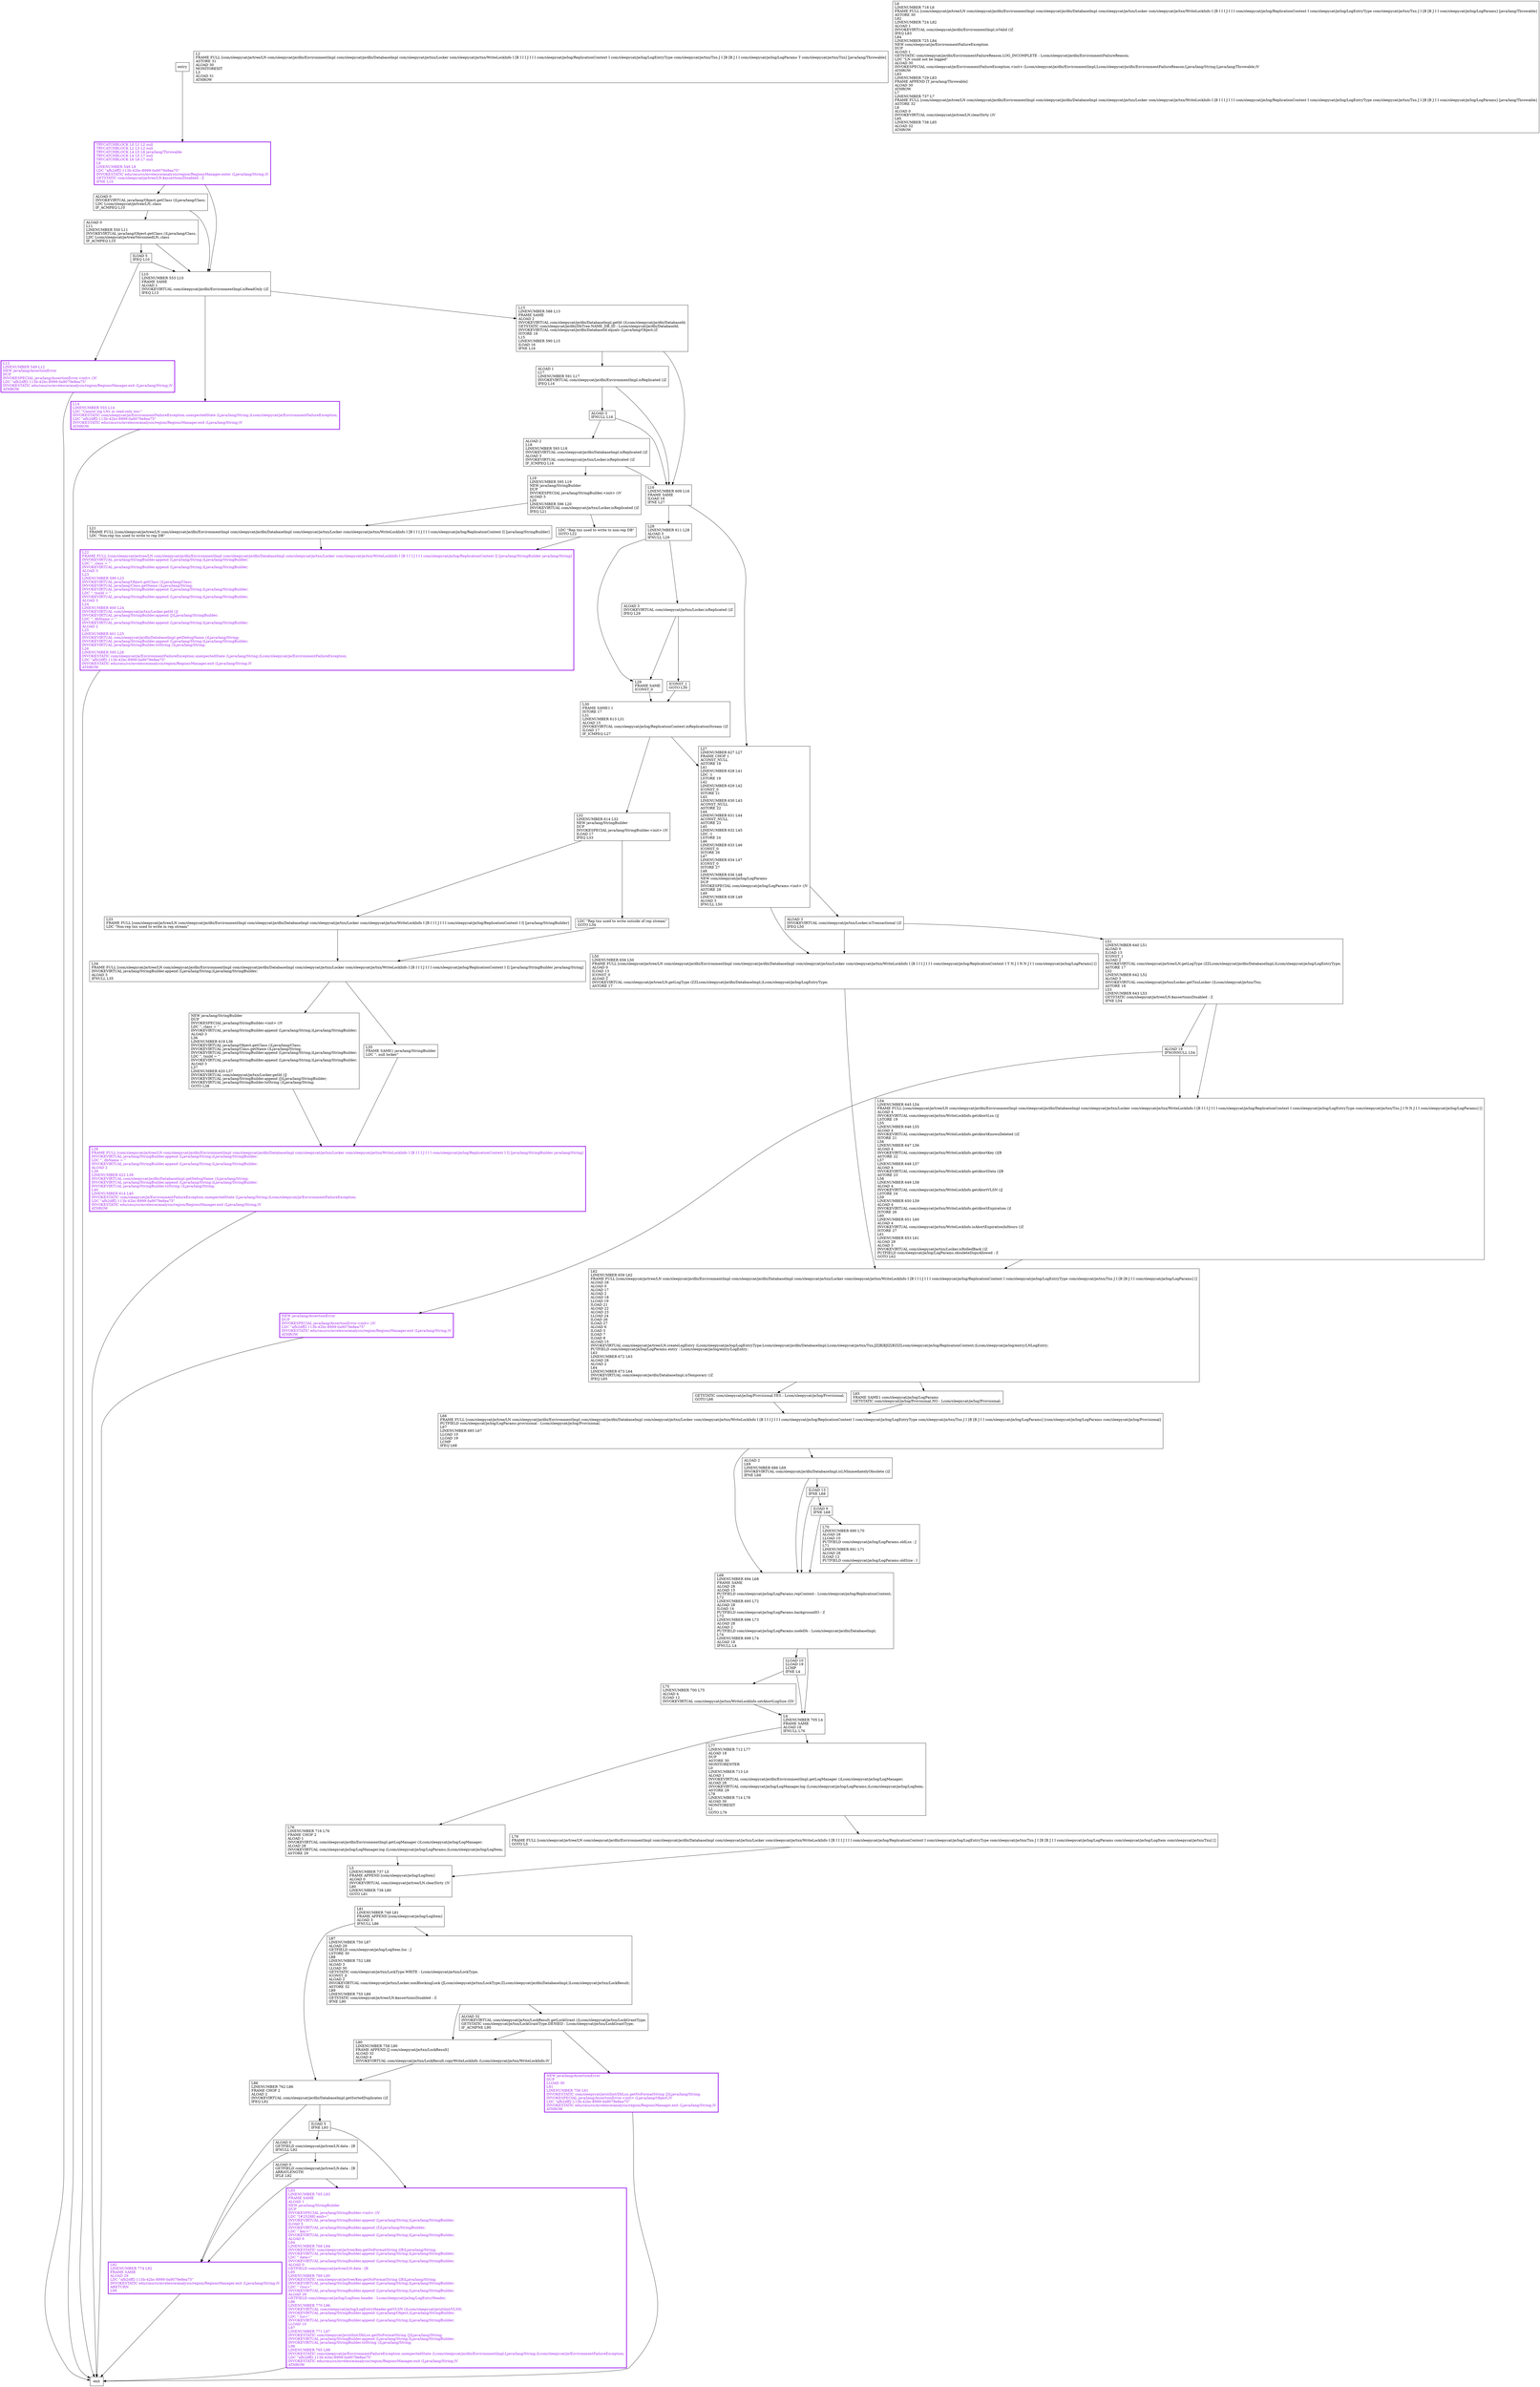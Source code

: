 digraph logInternal {
node [shape=record];
2126874419 [label="L54\lLINENUMBER 645 L54\lFRAME FULL [com/sleepycat/je/tree/LN com/sleepycat/je/dbi/EnvironmentImpl com/sleepycat/je/dbi/DatabaseImpl com/sleepycat/je/txn/Locker com/sleepycat/je/txn/WriteLockInfo I [B I I I J I I I com/sleepycat/je/log/ReplicationContext I com/sleepycat/je/log/LogEntryType com/sleepycat/je/txn/Txn J I N N J I I com/sleepycat/je/log/LogParams] []\lALOAD 4\lINVOKEVIRTUAL com/sleepycat/je/txn/WriteLockInfo.getAbortLsn ()J\lLSTORE 19\lL55\lLINENUMBER 646 L55\lALOAD 4\lINVOKEVIRTUAL com/sleepycat/je/txn/WriteLockInfo.getAbortKnownDeleted ()Z\lISTORE 21\lL56\lLINENUMBER 647 L56\lALOAD 4\lINVOKEVIRTUAL com/sleepycat/je/txn/WriteLockInfo.getAbortKey ()[B\lASTORE 22\lL57\lLINENUMBER 648 L57\lALOAD 4\lINVOKEVIRTUAL com/sleepycat/je/txn/WriteLockInfo.getAbortData ()[B\lASTORE 23\lL58\lLINENUMBER 649 L58\lALOAD 4\lINVOKEVIRTUAL com/sleepycat/je/txn/WriteLockInfo.getAbortVLSN ()J\lLSTORE 24\lL59\lLINENUMBER 650 L59\lALOAD 4\lINVOKEVIRTUAL com/sleepycat/je/txn/WriteLockInfo.getAbortExpiration ()I\lISTORE 26\lL60\lLINENUMBER 651 L60\lALOAD 4\lINVOKEVIRTUAL com/sleepycat/je/txn/WriteLockInfo.isAbortExpirationInHours ()Z\lISTORE 27\lL61\lLINENUMBER 653 L61\lALOAD 28\lALOAD 3\lINVOKEVIRTUAL com/sleepycat/je/txn/Locker.isRolledBack ()Z\lPUTFIELD com/sleepycat/je/log/LogParams.obsoleteDupsAllowed : Z\lGOTO L62\l"];
1934397433 [label="ILOAD 5\lIFEQ L10\l"];
1714358342 [label="L76\lLINENUMBER 716 L76\lFRAME CHOP 2\lALOAD 1\lINVOKEVIRTUAL com/sleepycat/je/dbi/EnvironmentImpl.getLogManager ()Lcom/sleepycat/je/log/LogManager;\lALOAD 28\lINVOKEVIRTUAL com/sleepycat/je/log/LogManager.log (Lcom/sleepycat/je/log/LogParams;)Lcom/sleepycat/je/log/LogItem;\lASTORE 29\l"];
807767016 [label="L93\lLINENUMBER 765 L93\lFRAME SAME\lALOAD 1\lNEW java/lang/StringBuilder\lDUP\lINVOKESPECIAL java/lang/StringBuilder.\<init\> ()V\lLDC \"[#25288] emb=\"\lINVOKEVIRTUAL java/lang/StringBuilder.append (Ljava/lang/String;)Ljava/lang/StringBuilder;\lILOAD 5\lINVOKEVIRTUAL java/lang/StringBuilder.append (Z)Ljava/lang/StringBuilder;\lLDC \" key=\"\lINVOKEVIRTUAL java/lang/StringBuilder.append (Ljava/lang/String;)Ljava/lang/StringBuilder;\lALOAD 6\lL94\lLINENUMBER 768 L94\lINVOKESTATIC com/sleepycat/je/tree/Key.getNoFormatString ([B)Ljava/lang/String;\lINVOKEVIRTUAL java/lang/StringBuilder.append (Ljava/lang/String;)Ljava/lang/StringBuilder;\lLDC \" data=\"\lINVOKEVIRTUAL java/lang/StringBuilder.append (Ljava/lang/String;)Ljava/lang/StringBuilder;\lALOAD 0\lGETFIELD com/sleepycat/je/tree/LN.data : [B\lL95\lLINENUMBER 769 L95\lINVOKESTATIC com/sleepycat/je/tree/Key.getNoFormatString ([B)Ljava/lang/String;\lINVOKEVIRTUAL java/lang/StringBuilder.append (Ljava/lang/String;)Ljava/lang/StringBuilder;\lLDC \" vlsn=\"\lINVOKEVIRTUAL java/lang/StringBuilder.append (Ljava/lang/String;)Ljava/lang/StringBuilder;\lALOAD 29\lGETFIELD com/sleepycat/je/log/LogItem.header : Lcom/sleepycat/je/log/LogEntryHeader;\lL96\lLINENUMBER 770 L96\lINVOKEVIRTUAL com/sleepycat/je/log/LogEntryHeader.getVLSN ()Lcom/sleepycat/je/utilint/VLSN;\lINVOKEVIRTUAL java/lang/StringBuilder.append (Ljava/lang/Object;)Ljava/lang/StringBuilder;\lLDC \" lsn=\"\lINVOKEVIRTUAL java/lang/StringBuilder.append (Ljava/lang/String;)Ljava/lang/StringBuilder;\lLLOAD 10\lL97\lLINENUMBER 771 L97\lINVOKESTATIC com/sleepycat/je/utilint/DbLsn.getNoFormatString (J)Ljava/lang/String;\lINVOKEVIRTUAL java/lang/StringBuilder.append (Ljava/lang/String;)Ljava/lang/StringBuilder;\lINVOKEVIRTUAL java/lang/StringBuilder.toString ()Ljava/lang/String;\lL98\lLINENUMBER 765 L98\lINVOKESTATIC com/sleepycat/je/EnvironmentFailureException.unexpectedState (Lcom/sleepycat/je/dbi/EnvironmentImpl;Ljava/lang/String;)Lcom/sleepycat/je/EnvironmentFailureException;\lLDC \"afb2dff2-113b-42bc-8999-0a9079e8ea75\"\lINVOKESTATIC edu/cmu/cs/mvelezce/analysis/region/RegionsManager.exit (Ljava/lang/String;)V\lATHROW\l"];
1219959395 [label="ALOAD 0\lL11\lLINENUMBER 550 L11\lINVOKEVIRTUAL java/lang/Object.getClass ()Ljava/lang/Class;\lLDC Lcom/sleepycat/je/tree/VersionedLN;.class\lIF_ACMPEQ L10\l"];
1248548068 [label="LDC \"Rep txn used to write to non-rep DB\"\lGOTO L22\l"];
1560331333 [label="L16\lLINENUMBER 609 L16\lFRAME SAME\lILOAD 16\lIFNE L27\l"];
536197942 [label="L70\lLINENUMBER 690 L70\lALOAD 28\lLLOAD 10\lPUTFIELD com/sleepycat/je/log/LogParams.oldLsn : J\lL71\lLINENUMBER 691 L71\lALOAD 28\lILOAD 12\lPUTFIELD com/sleepycat/je/log/LogParams.oldSize : I\l"];
1009964099 [label="ALOAD 0\lINVOKEVIRTUAL java/lang/Object.getClass ()Ljava/lang/Class;\lLDC Lcom/sleepycat/je/tree/LN;.class\lIF_ACMPEQ L10\l"];
1772664788 [label="L92\lLINENUMBER 774 L92\lFRAME SAME\lALOAD 29\lLDC \"afb2dff2-113b-42bc-8999-0a9079e8ea75\"\lINVOKESTATIC edu/cmu/cs/mvelezce/analysis/region/RegionsManager.exit (Ljava/lang/String;)V\lARETURN\lL99\l"];
147603718 [label="L35\lFRAME SAME1 java/lang/StringBuilder\lLDC \", null locker\"\l"];
11502426 [label="NEW java/lang/StringBuilder\lDUP\lINVOKESPECIAL java/lang/StringBuilder.\<init\> ()V\lLDC \", class = \"\lINVOKEVIRTUAL java/lang/StringBuilder.append (Ljava/lang/String;)Ljava/lang/StringBuilder;\lALOAD 3\lL36\lLINENUMBER 619 L36\lINVOKEVIRTUAL java/lang/Object.getClass ()Ljava/lang/Class;\lINVOKEVIRTUAL java/lang/Class.getName ()Ljava/lang/String;\lINVOKEVIRTUAL java/lang/StringBuilder.append (Ljava/lang/String;)Ljava/lang/StringBuilder;\lLDC \", txnId = \"\lINVOKEVIRTUAL java/lang/StringBuilder.append (Ljava/lang/String;)Ljava/lang/StringBuilder;\lALOAD 3\lL37\lLINENUMBER 620 L37\lINVOKEVIRTUAL com/sleepycat/je/txn/Locker.getId ()J\lINVOKEVIRTUAL java/lang/StringBuilder.append (J)Ljava/lang/StringBuilder;\lINVOKEVIRTUAL java/lang/StringBuilder.toString ()Ljava/lang/String;\lGOTO L38\l"];
237050238 [label="ALOAD 2\lL18\lLINENUMBER 593 L18\lINVOKEVIRTUAL com/sleepycat/je/dbi/DatabaseImpl.isReplicated ()Z\lALOAD 3\lINVOKEVIRTUAL com/sleepycat/je/txn/Locker.isReplicated ()Z\lIF_ICMPEQ L16\l"];
1568879296 [label="ALOAD 2\lL69\lLINENUMBER 686 L69\lINVOKEVIRTUAL com/sleepycat/je/dbi/DatabaseImpl.isLNImmediatelyObsolete ()Z\lIFNE L68\l"];
1220448640 [label="L4\lLINENUMBER 705 L4\lFRAME SAME\lALOAD 18\lIFNULL L76\l"];
858018298 [label="L19\lLINENUMBER 595 L19\lNEW java/lang/StringBuilder\lDUP\lINVOKESPECIAL java/lang/StringBuilder.\<init\> ()V\lALOAD 3\lL20\lLINENUMBER 596 L20\lINVOKEVIRTUAL com/sleepycat/je/txn/Locker.isReplicated ()Z\lIFEQ L21\l"];
1529126714 [label="LLOAD 10\lLLOAD 19\lLCMP\lIFNE L4\l"];
1750964535 [label="L21\lFRAME FULL [com/sleepycat/je/tree/LN com/sleepycat/je/dbi/EnvironmentImpl com/sleepycat/je/dbi/DatabaseImpl com/sleepycat/je/txn/Locker com/sleepycat/je/txn/WriteLockInfo I [B I I I J I I I com/sleepycat/je/log/ReplicationContext I] [java/lang/StringBuilder]\lLDC \"Non-rep txn used to write to rep DB\"\l"];
1283939902 [label="L22\lFRAME FULL [com/sleepycat/je/tree/LN com/sleepycat/je/dbi/EnvironmentImpl com/sleepycat/je/dbi/DatabaseImpl com/sleepycat/je/txn/Locker com/sleepycat/je/txn/WriteLockInfo I [B I I I J I I I com/sleepycat/je/log/ReplicationContext I] [java/lang/StringBuilder java/lang/String]\lINVOKEVIRTUAL java/lang/StringBuilder.append (Ljava/lang/String;)Ljava/lang/StringBuilder;\lLDC \", class = \"\lINVOKEVIRTUAL java/lang/StringBuilder.append (Ljava/lang/String;)Ljava/lang/StringBuilder;\lALOAD 3\lL23\lLINENUMBER 599 L23\lINVOKEVIRTUAL java/lang/Object.getClass ()Ljava/lang/Class;\lINVOKEVIRTUAL java/lang/Class.getName ()Ljava/lang/String;\lINVOKEVIRTUAL java/lang/StringBuilder.append (Ljava/lang/String;)Ljava/lang/StringBuilder;\lLDC \", txnId = \"\lINVOKEVIRTUAL java/lang/StringBuilder.append (Ljava/lang/String;)Ljava/lang/StringBuilder;\lALOAD 3\lL24\lLINENUMBER 600 L24\lINVOKEVIRTUAL com/sleepycat/je/txn/Locker.getId ()J\lINVOKEVIRTUAL java/lang/StringBuilder.append (J)Ljava/lang/StringBuilder;\lLDC \", dbName = \"\lINVOKEVIRTUAL java/lang/StringBuilder.append (Ljava/lang/String;)Ljava/lang/StringBuilder;\lALOAD 2\lL25\lLINENUMBER 601 L25\lINVOKEVIRTUAL com/sleepycat/je/dbi/DatabaseImpl.getDebugName ()Ljava/lang/String;\lINVOKEVIRTUAL java/lang/StringBuilder.append (Ljava/lang/String;)Ljava/lang/StringBuilder;\lINVOKEVIRTUAL java/lang/StringBuilder.toString ()Ljava/lang/String;\lL26\lLINENUMBER 595 L26\lINVOKESTATIC com/sleepycat/je/EnvironmentFailureException.unexpectedState (Ljava/lang/String;)Lcom/sleepycat/je/EnvironmentFailureException;\lLDC \"afb2dff2-113b-42bc-8999-0a9079e8ea75\"\lINVOKESTATIC edu/cmu/cs/mvelezce/analysis/region/RegionsManager.exit (Ljava/lang/String;)V\lATHROW\l"];
610029836 [label="L68\lLINENUMBER 694 L68\lFRAME SAME\lALOAD 28\lALOAD 15\lPUTFIELD com/sleepycat/je/log/LogParams.repContext : Lcom/sleepycat/je/log/ReplicationContext;\lL72\lLINENUMBER 695 L72\lALOAD 28\lILOAD 14\lPUTFIELD com/sleepycat/je/log/LogParams.backgroundIO : Z\lL73\lLINENUMBER 696 L73\lALOAD 28\lALOAD 2\lPUTFIELD com/sleepycat/je/log/LogParams.nodeDb : Lcom/sleepycat/je/dbi/DatabaseImpl;\lL74\lLINENUMBER 699 L74\lALOAD 18\lIFNULL L4\l"];
2018074230 [label="L66\lFRAME FULL [com/sleepycat/je/tree/LN com/sleepycat/je/dbi/EnvironmentImpl com/sleepycat/je/dbi/DatabaseImpl com/sleepycat/je/txn/Locker com/sleepycat/je/txn/WriteLockInfo I [B I I I J I I I com/sleepycat/je/log/ReplicationContext I com/sleepycat/je/log/LogEntryType com/sleepycat/je/txn/Txn J I [B [B J I I com/sleepycat/je/log/LogParams] [com/sleepycat/je/log/LogParams com/sleepycat/je/log/Provisional]\lPUTFIELD com/sleepycat/je/log/LogParams.provisional : Lcom/sleepycat/je/log/Provisional;\lL67\lLINENUMBER 685 L67\lLLOAD 10\lLLOAD 19\lLCMP\lIFEQ L68\l"];
1807382943 [label="ALOAD 18\lIFNONNULL L54\l"];
1102476015 [label="L38\lFRAME FULL [com/sleepycat/je/tree/LN com/sleepycat/je/dbi/EnvironmentImpl com/sleepycat/je/dbi/DatabaseImpl com/sleepycat/je/txn/Locker com/sleepycat/je/txn/WriteLockInfo I [B I I I J I I I com/sleepycat/je/log/ReplicationContext I I] [java/lang/StringBuilder java/lang/String]\lINVOKEVIRTUAL java/lang/StringBuilder.append (Ljava/lang/String;)Ljava/lang/StringBuilder;\lLDC \", dbName = \"\lINVOKEVIRTUAL java/lang/StringBuilder.append (Ljava/lang/String;)Ljava/lang/StringBuilder;\lALOAD 2\lL39\lLINENUMBER 622 L39\lINVOKEVIRTUAL com/sleepycat/je/dbi/DatabaseImpl.getDebugName ()Ljava/lang/String;\lINVOKEVIRTUAL java/lang/StringBuilder.append (Ljava/lang/String;)Ljava/lang/StringBuilder;\lINVOKEVIRTUAL java/lang/StringBuilder.toString ()Ljava/lang/String;\lL40\lLINENUMBER 614 L40\lINVOKESTATIC com/sleepycat/je/EnvironmentFailureException.unexpectedState (Ljava/lang/String;)Lcom/sleepycat/je/EnvironmentFailureException;\lLDC \"afb2dff2-113b-42bc-8999-0a9079e8ea75\"\lINVOKESTATIC edu/cmu/cs/mvelezce/analysis/region/RegionsManager.exit (Ljava/lang/String;)V\lATHROW\l"];
1802439874 [label="ILOAD 13\lIFNE L68\l"];
443675519 [label="ALOAD 3\lINVOKEVIRTUAL com/sleepycat/je/txn/Locker.isTransactional ()Z\lIFEQ L50\l"];
1072800127 [label="ALOAD 3\lINVOKEVIRTUAL com/sleepycat/je/txn/Locker.isReplicated ()Z\lIFEQ L29\l"];
1484822842 [label="L62\lLINENUMBER 659 L62\lFRAME FULL [com/sleepycat/je/tree/LN com/sleepycat/je/dbi/EnvironmentImpl com/sleepycat/je/dbi/DatabaseImpl com/sleepycat/je/txn/Locker com/sleepycat/je/txn/WriteLockInfo I [B I I I J I I I com/sleepycat/je/log/ReplicationContext I com/sleepycat/je/log/LogEntryType com/sleepycat/je/txn/Txn J I [B [B J I I com/sleepycat/je/log/LogParams] []\lALOAD 28\lALOAD 0\lALOAD 17\lALOAD 2\lALOAD 18\lLLOAD 19\lILOAD 21\lALOAD 22\lALOAD 23\lLLOAD 24\lILOAD 26\lILOAD 27\lALOAD 6\lILOAD 5\lILOAD 7\lILOAD 8\lALOAD 15\lINVOKEVIRTUAL com/sleepycat/je/tree/LN.createLogEntry (Lcom/sleepycat/je/log/LogEntryType;Lcom/sleepycat/je/dbi/DatabaseImpl;Lcom/sleepycat/je/txn/Txn;JZ[B[BJIZ[BZIZLcom/sleepycat/je/log/ReplicationContext;)Lcom/sleepycat/je/log/entry/LNLogEntry;\lPUTFIELD com/sleepycat/je/log/LogParams.entry : Lcom/sleepycat/je/log/entry/LogEntry;\lL63\lLINENUMBER 672 L63\lALOAD 28\lALOAD 2\lL64\lLINENUMBER 673 L64\lINVOKEVIRTUAL com/sleepycat/je/dbi/DatabaseImpl.isTemporary ()Z\lIFEQ L65\l"];
129283084 [label="ALOAD 3\lIFNULL L16\l"];
160739457 [label="ICONST_1\lGOTO L30\l"];
731097949 [label="L75\lLINENUMBER 700 L75\lALOAD 4\lILOAD 12\lINVOKEVIRTUAL com/sleepycat/je/txn/WriteLockInfo.setAbortLogSize (I)V\l"];
621210273 [label="ALOAD 32\lINVOKEVIRTUAL com/sleepycat/je/txn/LockResult.getLockGrant ()Lcom/sleepycat/je/txn/LockGrantType;\lGETSTATIC com/sleepycat/je/txn/LockGrantType.DENIED : Lcom/sleepycat/je/txn/LockGrantType;\lIF_ACMPNE L90\l"];
2090888399 [label="L32\lLINENUMBER 614 L32\lNEW java/lang/StringBuilder\lDUP\lINVOKESPECIAL java/lang/StringBuilder.\<init\> ()V\lILOAD 17\lIFEQ L33\l"];
1818113752 [label="L2\lFRAME FULL [com/sleepycat/je/tree/LN com/sleepycat/je/dbi/EnvironmentImpl com/sleepycat/je/dbi/DatabaseImpl com/sleepycat/je/txn/Locker com/sleepycat/je/txn/WriteLockInfo I [B I I I J I I I com/sleepycat/je/log/ReplicationContext I com/sleepycat/je/log/LogEntryType com/sleepycat/je/txn/Txn J I [B [B J I I com/sleepycat/je/log/LogParams T com/sleepycat/je/txn/Txn] [java/lang/Throwable]\lASTORE 31\lALOAD 30\lMONITOREXIT\lL3\lALOAD 31\lATHROW\l"];
1438774780 [label="L13\lLINENUMBER 588 L13\lFRAME SAME\lALOAD 2\lINVOKEVIRTUAL com/sleepycat/je/dbi/DatabaseImpl.getId ()Lcom/sleepycat/je/dbi/DatabaseId;\lGETSTATIC com/sleepycat/je/dbi/DbTree.NAME_DB_ID : Lcom/sleepycat/je/dbi/DatabaseId;\lINVOKEVIRTUAL com/sleepycat/je/dbi/DatabaseId.equals (Ljava/lang/Object;)Z\lISTORE 16\lL15\lLINENUMBER 590 L15\lILOAD 16\lIFNE L16\l"];
1041589300 [label="L30\lFRAME SAME1 I\lISTORE 17\lL31\lLINENUMBER 613 L31\lALOAD 15\lINVOKEVIRTUAL com/sleepycat/je/log/ReplicationContext.inReplicationStream ()Z\lILOAD 17\lIF_ICMPEQ L27\l"];
2080829503 [label="NEW java/lang/AssertionError\lDUP\lLLOAD 30\lL91\lLINENUMBER 756 L91\lINVOKESTATIC com/sleepycat/je/utilint/DbLsn.getNoFormatString (J)Ljava/lang/String;\lINVOKESPECIAL java/lang/AssertionError.\<init\> (Ljava/lang/Object;)V\lLDC \"afb2dff2-113b-42bc-8999-0a9079e8ea75\"\lINVOKESTATIC edu/cmu/cs/mvelezce/analysis/region/RegionsManager.exit (Ljava/lang/String;)V\lATHROW\l"];
286027519 [label="ALOAD 0\lGETFIELD com/sleepycat/je/tree/LN.data : [B\lARRAYLENGTH\lIFLE L92\l"];
1347914589 [label="L6\lLINENUMBER 718 L6\lFRAME FULL [com/sleepycat/je/tree/LN com/sleepycat/je/dbi/EnvironmentImpl com/sleepycat/je/dbi/DatabaseImpl com/sleepycat/je/txn/Locker com/sleepycat/je/txn/WriteLockInfo I [B I I I J I I I com/sleepycat/je/log/ReplicationContext I com/sleepycat/je/log/LogEntryType com/sleepycat/je/txn/Txn J I [B [B J I I com/sleepycat/je/log/LogParams] [java/lang/Throwable]\lASTORE 30\lL82\lLINENUMBER 724 L82\lALOAD 1\lINVOKEVIRTUAL com/sleepycat/je/dbi/EnvironmentImpl.isValid ()Z\lIFEQ L83\lL84\lLINENUMBER 725 L84\lNEW com/sleepycat/je/EnvironmentFailureException\lDUP\lALOAD 1\lGETSTATIC com/sleepycat/je/dbi/EnvironmentFailureReason.LOG_INCOMPLETE : Lcom/sleepycat/je/dbi/EnvironmentFailureReason;\lLDC \"LN could not be logged\"\lALOAD 30\lINVOKESPECIAL com/sleepycat/je/EnvironmentFailureException.\<init\> (Lcom/sleepycat/je/dbi/EnvironmentImpl;Lcom/sleepycat/je/dbi/EnvironmentFailureReason;Ljava/lang/String;Ljava/lang/Throwable;)V\lATHROW\lL83\lLINENUMBER 729 L83\lFRAME APPEND [T java/lang/Throwable]\lALOAD 30\lATHROW\lL7\lLINENUMBER 737 L7\lFRAME FULL [com/sleepycat/je/tree/LN com/sleepycat/je/dbi/EnvironmentImpl com/sleepycat/je/dbi/DatabaseImpl com/sleepycat/je/txn/Locker com/sleepycat/je/txn/WriteLockInfo I [B I I I J I I I com/sleepycat/je/log/ReplicationContext I com/sleepycat/je/log/LogEntryType com/sleepycat/je/txn/Txn J I [B [B J I I com/sleepycat/je/log/LogParams] [java/lang/Throwable]\lASTORE 32\lL8\lALOAD 0\lINVOKEVIRTUAL com/sleepycat/je/tree/LN.clearDirty ()V\lL85\lLINENUMBER 738 L85\lALOAD 32\lATHROW\l"];
1698504901 [label="L10\lLINENUMBER 553 L10\lFRAME SAME\lALOAD 1\lINVOKEVIRTUAL com/sleepycat/je/dbi/EnvironmentImpl.isReadOnly ()Z\lIFEQ L13\l"];
626362661 [label="L14\lLINENUMBER 555 L14\lLDC \"Cannot log LNs in read-only env.\"\lINVOKESTATIC com/sleepycat/je/EnvironmentFailureException.unexpectedState (Ljava/lang/String;)Lcom/sleepycat/je/EnvironmentFailureException;\lLDC \"afb2dff2-113b-42bc-8999-0a9079e8ea75\"\lINVOKESTATIC edu/cmu/cs/mvelezce/analysis/region/RegionsManager.exit (Ljava/lang/String;)V\lATHROW\l"];
119382283 [label="L81\lLINENUMBER 749 L81\lFRAME APPEND [com/sleepycat/je/log/LogItem]\lALOAD 3\lIFNULL L86\l"];
435091272 [label="L5\lLINENUMBER 737 L5\lFRAME APPEND [com/sleepycat/je/log/LogItem]\lALOAD 0\lINVOKEVIRTUAL com/sleepycat/je/tree/LN.clearDirty ()V\lL80\lLINENUMBER 738 L80\lGOTO L81\l"];
1315491965 [label="L33\lFRAME FULL [com/sleepycat/je/tree/LN com/sleepycat/je/dbi/EnvironmentImpl com/sleepycat/je/dbi/DatabaseImpl com/sleepycat/je/txn/Locker com/sleepycat/je/txn/WriteLockInfo I [B I I I J I I I com/sleepycat/je/log/ReplicationContext I I] [java/lang/StringBuilder]\lLDC \"Non-rep txn used to write in rep stream\"\l"];
845190989 [label="GETSTATIC com/sleepycat/je/log/Provisional.YES : Lcom/sleepycat/je/log/Provisional;\lGOTO L66\l"];
1508328759 [label="ILOAD 9\lIFNE L68\l"];
1496171364 [label="L28\lLINENUMBER 611 L28\lALOAD 3\lIFNULL L29\l"];
1658085769 [label="LDC \"Rep txn used to write outside of rep stream\"\lGOTO L34\l"];
2078874530 [label="ALOAD 0\lGETFIELD com/sleepycat/je/tree/LN.data : [B\lIFNULL L92\l"];
588801314 [label="L86\lLINENUMBER 762 L86\lFRAME CHOP 2\lALOAD 2\lINVOKEVIRTUAL com/sleepycat/je/dbi/DatabaseImpl.getSortedDuplicates ()Z\lIFEQ L92\l"];
2012585251 [label="L34\lFRAME FULL [com/sleepycat/je/tree/LN com/sleepycat/je/dbi/EnvironmentImpl com/sleepycat/je/dbi/DatabaseImpl com/sleepycat/je/txn/Locker com/sleepycat/je/txn/WriteLockInfo I [B I I I J I I I com/sleepycat/je/log/ReplicationContext I I] [java/lang/StringBuilder java/lang/String]\lINVOKEVIRTUAL java/lang/StringBuilder.append (Ljava/lang/String;)Ljava/lang/StringBuilder;\lALOAD 3\lIFNULL L35\l"];
1294110585 [label="L87\lLINENUMBER 750 L87\lALOAD 29\lGETFIELD com/sleepycat/je/log/LogItem.lsn : J\lLSTORE 30\lL88\lLINENUMBER 752 L88\lALOAD 3\lLLOAD 30\lGETSTATIC com/sleepycat/je/txn/LockType.WRITE : Lcom/sleepycat/je/txn/LockType;\lICONST_0\lALOAD 2\lINVOKEVIRTUAL com/sleepycat/je/txn/Locker.nonBlockingLock (JLcom/sleepycat/je/txn/LockType;ZLcom/sleepycat/je/dbi/DatabaseImpl;)Lcom/sleepycat/je/txn/LockResult;\lASTORE 32\lL89\lLINENUMBER 755 L89\lGETSTATIC com/sleepycat/je/tree/LN.$assertionsDisabled : Z\lIFNE L90\l"];
483900392 [label="ILOAD 5\lIFNE L93\l"];
1564310997 [label="L27\lLINENUMBER 627 L27\lFRAME CHOP 1\lACONST_NULL\lASTORE 18\lL41\lLINENUMBER 628 L41\lLDC -1\lLSTORE 19\lL42\lLINENUMBER 629 L42\lICONST_0\lISTORE 21\lL43\lLINENUMBER 630 L43\lACONST_NULL\lASTORE 22\lL44\lLINENUMBER 631 L44\lACONST_NULL\lASTORE 23\lL45\lLINENUMBER 632 L45\lLDC -1\lLSTORE 24\lL46\lLINENUMBER 633 L46\lICONST_0\lISTORE 26\lL47\lLINENUMBER 634 L47\lICONST_0\lISTORE 27\lL48\lLINENUMBER 636 L48\lNEW com/sleepycat/je/log/LogParams\lDUP\lINVOKESPECIAL com/sleepycat/je/log/LogParams.\<init\> ()V\lASTORE 28\lL49\lLINENUMBER 638 L49\lALOAD 3\lIFNULL L50\l"];
1885291846 [label="L50\lLINENUMBER 656 L50\lFRAME FULL [com/sleepycat/je/tree/LN com/sleepycat/je/dbi/EnvironmentImpl com/sleepycat/je/dbi/DatabaseImpl com/sleepycat/je/txn/Locker com/sleepycat/je/txn/WriteLockInfo I [B I I I J I I I com/sleepycat/je/log/ReplicationContext I T N J I N N J I I com/sleepycat/je/log/LogParams] []\lALOAD 0\lILOAD 13\lICONST_0\lALOAD 2\lINVOKEVIRTUAL com/sleepycat/je/tree/LN.getLogType (ZZLcom/sleepycat/je/dbi/DatabaseImpl;)Lcom/sleepycat/je/log/LogEntryType;\lASTORE 17\l"];
1240555729 [label="L29\lFRAME SAME\lICONST_0\l"];
854718769 [label="ALOAD 1\lL17\lLINENUMBER 591 L17\lINVOKEVIRTUAL com/sleepycat/je/dbi/EnvironmentImpl.isReplicated ()Z\lIFEQ L16\l"];
1231523251 [label="L90\lLINENUMBER 758 L90\lFRAME APPEND [J com/sleepycat/je/txn/LockResult]\lALOAD 32\lALOAD 4\lINVOKEVIRTUAL com/sleepycat/je/txn/LockResult.copyWriteLockInfo (Lcom/sleepycat/je/txn/WriteLockInfo;)V\l"];
698506320 [label="TRYCATCHBLOCK L0 L1 L2 null\lTRYCATCHBLOCK L2 L3 L2 null\lTRYCATCHBLOCK L4 L5 L6 java/lang/Throwable\lTRYCATCHBLOCK L4 L5 L7 null\lTRYCATCHBLOCK L6 L8 L7 null\lL9\lLINENUMBER 549 L9\lLDC \"afb2dff2-113b-42bc-8999-0a9079e8ea75\"\lINVOKESTATIC edu/cmu/cs/mvelezce/analysis/region/RegionsManager.enter (Ljava/lang/String;)V\lGETSTATIC com/sleepycat/je/tree/LN.$assertionsDisabled : Z\lIFNE L10\l"];
211205444 [label="L51\lLINENUMBER 640 L51\lALOAD 0\lILOAD 13\lICONST_1\lALOAD 2\lINVOKEVIRTUAL com/sleepycat/je/tree/LN.getLogType (ZZLcom/sleepycat/je/dbi/DatabaseImpl;)Lcom/sleepycat/je/log/LogEntryType;\lASTORE 17\lL52\lLINENUMBER 642 L52\lALOAD 3\lINVOKEVIRTUAL com/sleepycat/je/txn/Locker.getTxnLocker ()Lcom/sleepycat/je/txn/Txn;\lASTORE 18\lL53\lLINENUMBER 643 L53\lGETSTATIC com/sleepycat/je/tree/LN.$assertionsDisabled : Z\lIFNE L54\l"];
1520547730 [label="L79\lFRAME FULL [com/sleepycat/je/tree/LN com/sleepycat/je/dbi/EnvironmentImpl com/sleepycat/je/dbi/DatabaseImpl com/sleepycat/je/txn/Locker com/sleepycat/je/txn/WriteLockInfo I [B I I I J I I I com/sleepycat/je/log/ReplicationContext I com/sleepycat/je/log/LogEntryType com/sleepycat/je/txn/Txn J I [B [B J I I com/sleepycat/je/log/LogParams com/sleepycat/je/log/LogItem com/sleepycat/je/txn/Txn] []\lGOTO L5\l"];
1500957983 [label="L12\lLINENUMBER 549 L12\lNEW java/lang/AssertionError\lDUP\lINVOKESPECIAL java/lang/AssertionError.\<init\> ()V\lLDC \"afb2dff2-113b-42bc-8999-0a9079e8ea75\"\lINVOKESTATIC edu/cmu/cs/mvelezce/analysis/region/RegionsManager.exit (Ljava/lang/String;)V\lATHROW\l"];
1640330459 [label="NEW java/lang/AssertionError\lDUP\lINVOKESPECIAL java/lang/AssertionError.\<init\> ()V\lLDC \"afb2dff2-113b-42bc-8999-0a9079e8ea75\"\lINVOKESTATIC edu/cmu/cs/mvelezce/analysis/region/RegionsManager.exit (Ljava/lang/String;)V\lATHROW\l"];
179204358 [label="L65\lFRAME SAME1 com/sleepycat/je/log/LogParams\lGETSTATIC com/sleepycat/je/log/Provisional.NO : Lcom/sleepycat/je/log/Provisional;\l"];
420321554 [label="L77\lLINENUMBER 712 L77\lALOAD 18\lDUP\lASTORE 30\lMONITORENTER\lL0\lLINENUMBER 713 L0\lALOAD 1\lINVOKEVIRTUAL com/sleepycat/je/dbi/EnvironmentImpl.getLogManager ()Lcom/sleepycat/je/log/LogManager;\lALOAD 28\lINVOKEVIRTUAL com/sleepycat/je/log/LogManager.log (Lcom/sleepycat/je/log/LogParams;)Lcom/sleepycat/je/log/LogItem;\lASTORE 29\lL78\lLINENUMBER 714 L78\lALOAD 30\lMONITOREXIT\lL1\lGOTO L79\l"];
entry;
exit;
2126874419 -> 1484822842;
1934397433 -> 1500957983;
1934397433 -> 1698504901;
1714358342 -> 435091272;
807767016 -> exit;
1219959395 -> 1934397433;
1219959395 -> 1698504901;
1248548068 -> 1283939902;
1560331333 -> 1496171364;
1560331333 -> 1564310997;
536197942 -> 610029836;
1009964099 -> 1219959395;
1009964099 -> 1698504901;
1772664788 -> exit;
147603718 -> 1102476015;
11502426 -> 1102476015;
237050238 -> 1560331333;
237050238 -> 858018298;
1568879296 -> 610029836;
1568879296 -> 1802439874;
1220448640 -> 1714358342;
1220448640 -> 420321554;
858018298 -> 1750964535;
858018298 -> 1248548068;
1529126714 -> 731097949;
1529126714 -> 1220448640;
1750964535 -> 1283939902;
1283939902 -> exit;
610029836 -> 1220448640;
610029836 -> 1529126714;
2018074230 -> 610029836;
2018074230 -> 1568879296;
1807382943 -> 2126874419;
1807382943 -> 1640330459;
entry -> 698506320;
1102476015 -> exit;
1802439874 -> 610029836;
1802439874 -> 1508328759;
443675519 -> 211205444;
443675519 -> 1885291846;
1072800127 -> 160739457;
1072800127 -> 1240555729;
1484822842 -> 845190989;
1484822842 -> 179204358;
129283084 -> 1560331333;
129283084 -> 237050238;
160739457 -> 1041589300;
731097949 -> 1220448640;
621210273 -> 1231523251;
621210273 -> 2080829503;
2090888399 -> 1658085769;
2090888399 -> 1315491965;
1438774780 -> 1560331333;
1438774780 -> 854718769;
1041589300 -> 2090888399;
1041589300 -> 1564310997;
2080829503 -> exit;
286027519 -> 1772664788;
286027519 -> 807767016;
1698504901 -> 1438774780;
1698504901 -> 626362661;
626362661 -> exit;
119382283 -> 588801314;
119382283 -> 1294110585;
435091272 -> 119382283;
1315491965 -> 2012585251;
845190989 -> 2018074230;
1508328759 -> 536197942;
1508328759 -> 610029836;
1496171364 -> 1072800127;
1496171364 -> 1240555729;
1658085769 -> 2012585251;
2078874530 -> 1772664788;
2078874530 -> 286027519;
588801314 -> 1772664788;
588801314 -> 483900392;
2012585251 -> 147603718;
2012585251 -> 11502426;
1294110585 -> 621210273;
1294110585 -> 1231523251;
483900392 -> 2078874530;
483900392 -> 807767016;
1564310997 -> 443675519;
1564310997 -> 1885291846;
1885291846 -> 1484822842;
1240555729 -> 1041589300;
854718769 -> 1560331333;
854718769 -> 129283084;
1231523251 -> 588801314;
698506320 -> 1009964099;
698506320 -> 1698504901;
211205444 -> 1807382943;
211205444 -> 2126874419;
1520547730 -> 435091272;
1500957983 -> exit;
1640330459 -> exit;
179204358 -> 2018074230;
420321554 -> 1520547730;
1283939902[fontcolor="purple", penwidth=3, color="purple"];
1772664788[fontcolor="purple", penwidth=3, color="purple"];
698506320[fontcolor="purple", penwidth=3, color="purple"];
1102476015[fontcolor="purple", penwidth=3, color="purple"];
807767016[fontcolor="purple", penwidth=3, color="purple"];
2080829503[fontcolor="purple", penwidth=3, color="purple"];
1500957983[fontcolor="purple", penwidth=3, color="purple"];
1640330459[fontcolor="purple", penwidth=3, color="purple"];
626362661[fontcolor="purple", penwidth=3, color="purple"];
}
